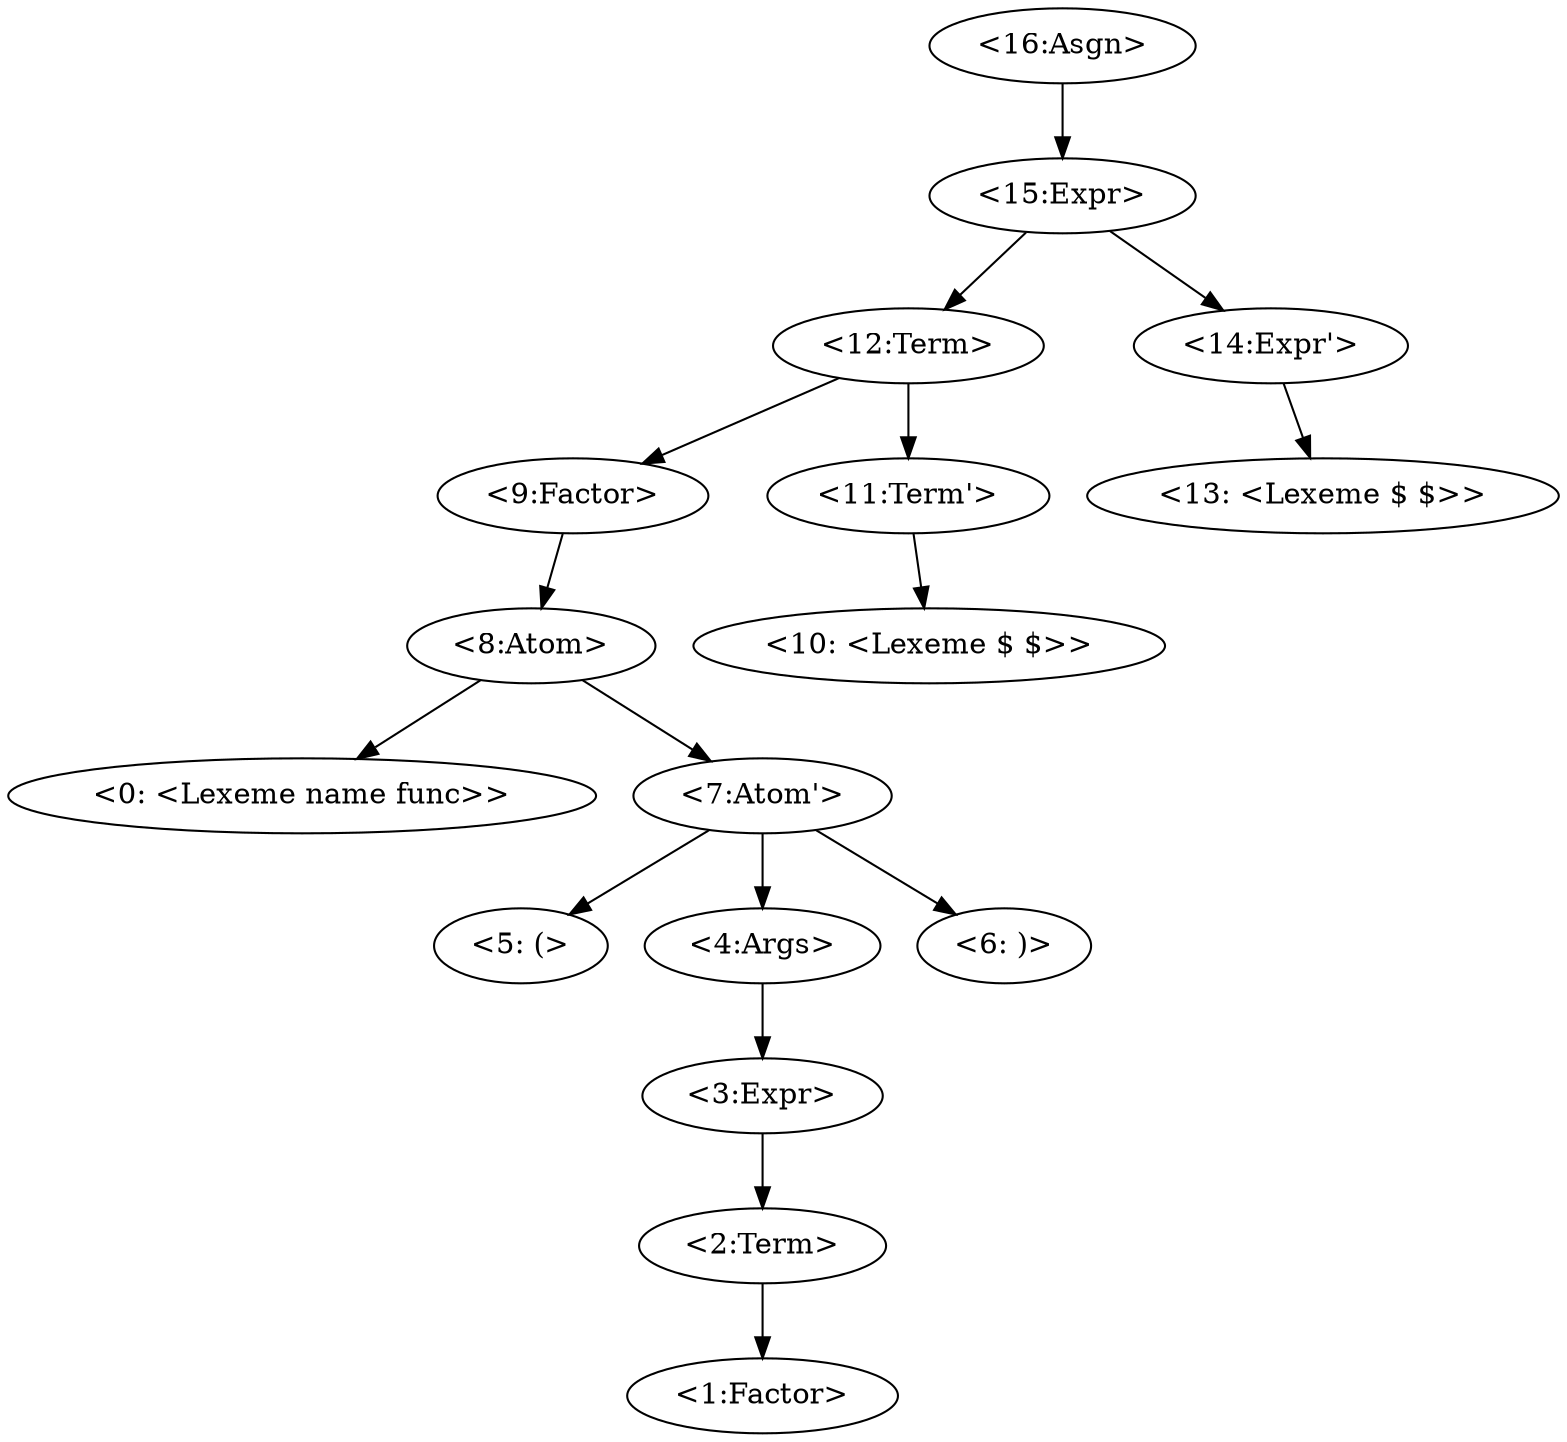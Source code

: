 digraph G {
"<16:Asgn>" -> "<15:Expr>";
"<15:Expr>" -> "<12:Term>";
"<12:Term>" -> "<9:Factor>";
"<9:Factor>" -> "<8:Atom>";
"<8:Atom>" -> "<0: <Lexeme name func>>";
"<8:Atom>" -> "<7:Atom'>";
"<7:Atom'>" -> "<5: (>";
"<7:Atom'>" -> "<4:Args>";
"<4:Args>" -> "<3:Expr>";
"<3:Expr>" -> "<2:Term>";
"<2:Term>" -> "<1:Factor>";
"<7:Atom'>" -> "<6: )>";
"<12:Term>" -> "<11:Term'>";
"<11:Term'>" -> "<10: <Lexeme $ $>>";
"<15:Expr>" -> "<14:Expr'>";
"<14:Expr'>" -> "<13: <Lexeme $ $>>";
}
